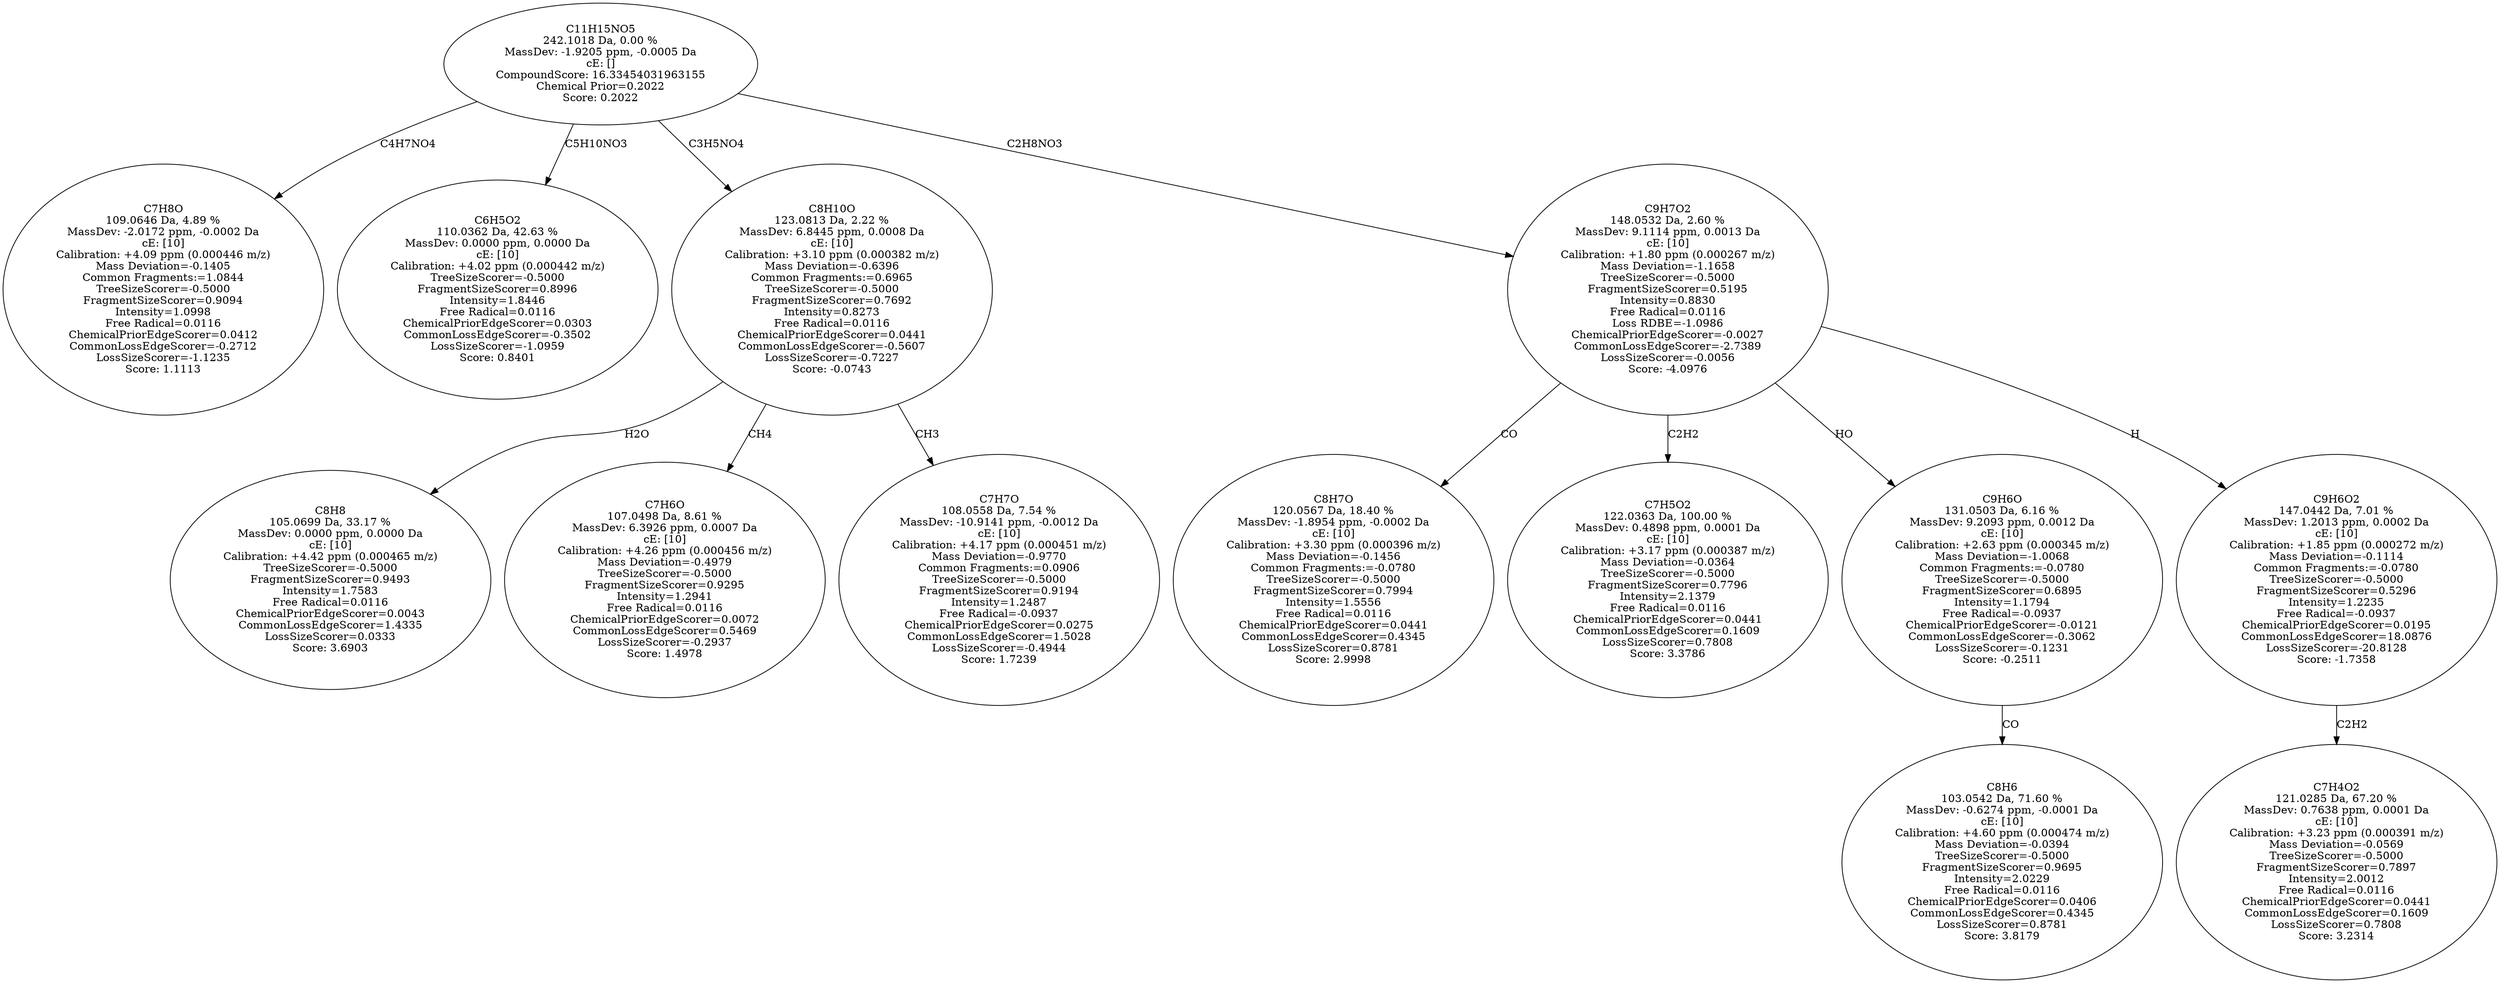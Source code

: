 strict digraph {
v1 [label="C7H8O\n109.0646 Da, 4.89 %\nMassDev: -2.0172 ppm, -0.0002 Da\ncE: [10]\nCalibration: +4.09 ppm (0.000446 m/z)\nMass Deviation=-0.1405\nCommon Fragments:=1.0844\nTreeSizeScorer=-0.5000\nFragmentSizeScorer=0.9094\nIntensity=1.0998\nFree Radical=0.0116\nChemicalPriorEdgeScorer=0.0412\nCommonLossEdgeScorer=-0.2712\nLossSizeScorer=-1.1235\nScore: 1.1113"];
v2 [label="C6H5O2\n110.0362 Da, 42.63 %\nMassDev: 0.0000 ppm, 0.0000 Da\ncE: [10]\nCalibration: +4.02 ppm (0.000442 m/z)\nTreeSizeScorer=-0.5000\nFragmentSizeScorer=0.8996\nIntensity=1.8446\nFree Radical=0.0116\nChemicalPriorEdgeScorer=0.0303\nCommonLossEdgeScorer=-0.3502\nLossSizeScorer=-1.0959\nScore: 0.8401"];
v3 [label="C8H8\n105.0699 Da, 33.17 %\nMassDev: 0.0000 ppm, 0.0000 Da\ncE: [10]\nCalibration: +4.42 ppm (0.000465 m/z)\nTreeSizeScorer=-0.5000\nFragmentSizeScorer=0.9493\nIntensity=1.7583\nFree Radical=0.0116\nChemicalPriorEdgeScorer=0.0043\nCommonLossEdgeScorer=1.4335\nLossSizeScorer=0.0333\nScore: 3.6903"];
v4 [label="C7H6O\n107.0498 Da, 8.61 %\nMassDev: 6.3926 ppm, 0.0007 Da\ncE: [10]\nCalibration: +4.26 ppm (0.000456 m/z)\nMass Deviation=-0.4979\nTreeSizeScorer=-0.5000\nFragmentSizeScorer=0.9295\nIntensity=1.2941\nFree Radical=0.0116\nChemicalPriorEdgeScorer=0.0072\nCommonLossEdgeScorer=0.5469\nLossSizeScorer=-0.2937\nScore: 1.4978"];
v5 [label="C7H7O\n108.0558 Da, 7.54 %\nMassDev: -10.9141 ppm, -0.0012 Da\ncE: [10]\nCalibration: +4.17 ppm (0.000451 m/z)\nMass Deviation=-0.9770\nCommon Fragments:=0.0906\nTreeSizeScorer=-0.5000\nFragmentSizeScorer=0.9194\nIntensity=1.2487\nFree Radical=-0.0937\nChemicalPriorEdgeScorer=0.0275\nCommonLossEdgeScorer=1.5028\nLossSizeScorer=-0.4944\nScore: 1.7239"];
v6 [label="C8H10O\n123.0813 Da, 2.22 %\nMassDev: 6.8445 ppm, 0.0008 Da\ncE: [10]\nCalibration: +3.10 ppm (0.000382 m/z)\nMass Deviation=-0.6396\nCommon Fragments:=0.6965\nTreeSizeScorer=-0.5000\nFragmentSizeScorer=0.7692\nIntensity=0.8273\nFree Radical=0.0116\nChemicalPriorEdgeScorer=0.0441\nCommonLossEdgeScorer=-0.5607\nLossSizeScorer=-0.7227\nScore: -0.0743"];
v7 [label="C8H7O\n120.0567 Da, 18.40 %\nMassDev: -1.8954 ppm, -0.0002 Da\ncE: [10]\nCalibration: +3.30 ppm (0.000396 m/z)\nMass Deviation=-0.1456\nCommon Fragments:=-0.0780\nTreeSizeScorer=-0.5000\nFragmentSizeScorer=0.7994\nIntensity=1.5556\nFree Radical=0.0116\nChemicalPriorEdgeScorer=0.0441\nCommonLossEdgeScorer=0.4345\nLossSizeScorer=0.8781\nScore: 2.9998"];
v8 [label="C7H5O2\n122.0363 Da, 100.00 %\nMassDev: 0.4898 ppm, 0.0001 Da\ncE: [10]\nCalibration: +3.17 ppm (0.000387 m/z)\nMass Deviation=-0.0364\nTreeSizeScorer=-0.5000\nFragmentSizeScorer=0.7796\nIntensity=2.1379\nFree Radical=0.0116\nChemicalPriorEdgeScorer=0.0441\nCommonLossEdgeScorer=0.1609\nLossSizeScorer=0.7808\nScore: 3.3786"];
v9 [label="C8H6\n103.0542 Da, 71.60 %\nMassDev: -0.6274 ppm, -0.0001 Da\ncE: [10]\nCalibration: +4.60 ppm (0.000474 m/z)\nMass Deviation=-0.0394\nTreeSizeScorer=-0.5000\nFragmentSizeScorer=0.9695\nIntensity=2.0229\nFree Radical=0.0116\nChemicalPriorEdgeScorer=0.0406\nCommonLossEdgeScorer=0.4345\nLossSizeScorer=0.8781\nScore: 3.8179"];
v10 [label="C9H6O\n131.0503 Da, 6.16 %\nMassDev: 9.2093 ppm, 0.0012 Da\ncE: [10]\nCalibration: +2.63 ppm (0.000345 m/z)\nMass Deviation=-1.0068\nCommon Fragments:=-0.0780\nTreeSizeScorer=-0.5000\nFragmentSizeScorer=0.6895\nIntensity=1.1794\nFree Radical=-0.0937\nChemicalPriorEdgeScorer=-0.0121\nCommonLossEdgeScorer=-0.3062\nLossSizeScorer=-0.1231\nScore: -0.2511"];
v11 [label="C7H4O2\n121.0285 Da, 67.20 %\nMassDev: 0.7638 ppm, 0.0001 Da\ncE: [10]\nCalibration: +3.23 ppm (0.000391 m/z)\nMass Deviation=-0.0569\nTreeSizeScorer=-0.5000\nFragmentSizeScorer=0.7897\nIntensity=2.0012\nFree Radical=0.0116\nChemicalPriorEdgeScorer=0.0441\nCommonLossEdgeScorer=0.1609\nLossSizeScorer=0.7808\nScore: 3.2314"];
v12 [label="C9H6O2\n147.0442 Da, 7.01 %\nMassDev: 1.2013 ppm, 0.0002 Da\ncE: [10]\nCalibration: +1.85 ppm (0.000272 m/z)\nMass Deviation=-0.1114\nCommon Fragments:=-0.0780\nTreeSizeScorer=-0.5000\nFragmentSizeScorer=0.5296\nIntensity=1.2235\nFree Radical=-0.0937\nChemicalPriorEdgeScorer=0.0195\nCommonLossEdgeScorer=18.0876\nLossSizeScorer=-20.8128\nScore: -1.7358"];
v13 [label="C9H7O2\n148.0532 Da, 2.60 %\nMassDev: 9.1114 ppm, 0.0013 Da\ncE: [10]\nCalibration: +1.80 ppm (0.000267 m/z)\nMass Deviation=-1.1658\nTreeSizeScorer=-0.5000\nFragmentSizeScorer=0.5195\nIntensity=0.8830\nFree Radical=0.0116\nLoss RDBE=-1.0986\nChemicalPriorEdgeScorer=-0.0027\nCommonLossEdgeScorer=-2.7389\nLossSizeScorer=-0.0056\nScore: -4.0976"];
v14 [label="C11H15NO5\n242.1018 Da, 0.00 %\nMassDev: -1.9205 ppm, -0.0005 Da\ncE: []\nCompoundScore: 16.33454031963155\nChemical Prior=0.2022\nScore: 0.2022"];
v14 -> v1 [label="C4H7NO4"];
v14 -> v2 [label="C5H10NO3"];
v6 -> v3 [label="H2O"];
v6 -> v4 [label="CH4"];
v6 -> v5 [label="CH3"];
v14 -> v6 [label="C3H5NO4"];
v13 -> v7 [label="CO"];
v13 -> v8 [label="C2H2"];
v10 -> v9 [label="CO"];
v13 -> v10 [label="HO"];
v12 -> v11 [label="C2H2"];
v13 -> v12 [label="H"];
v14 -> v13 [label="C2H8NO3"];
}